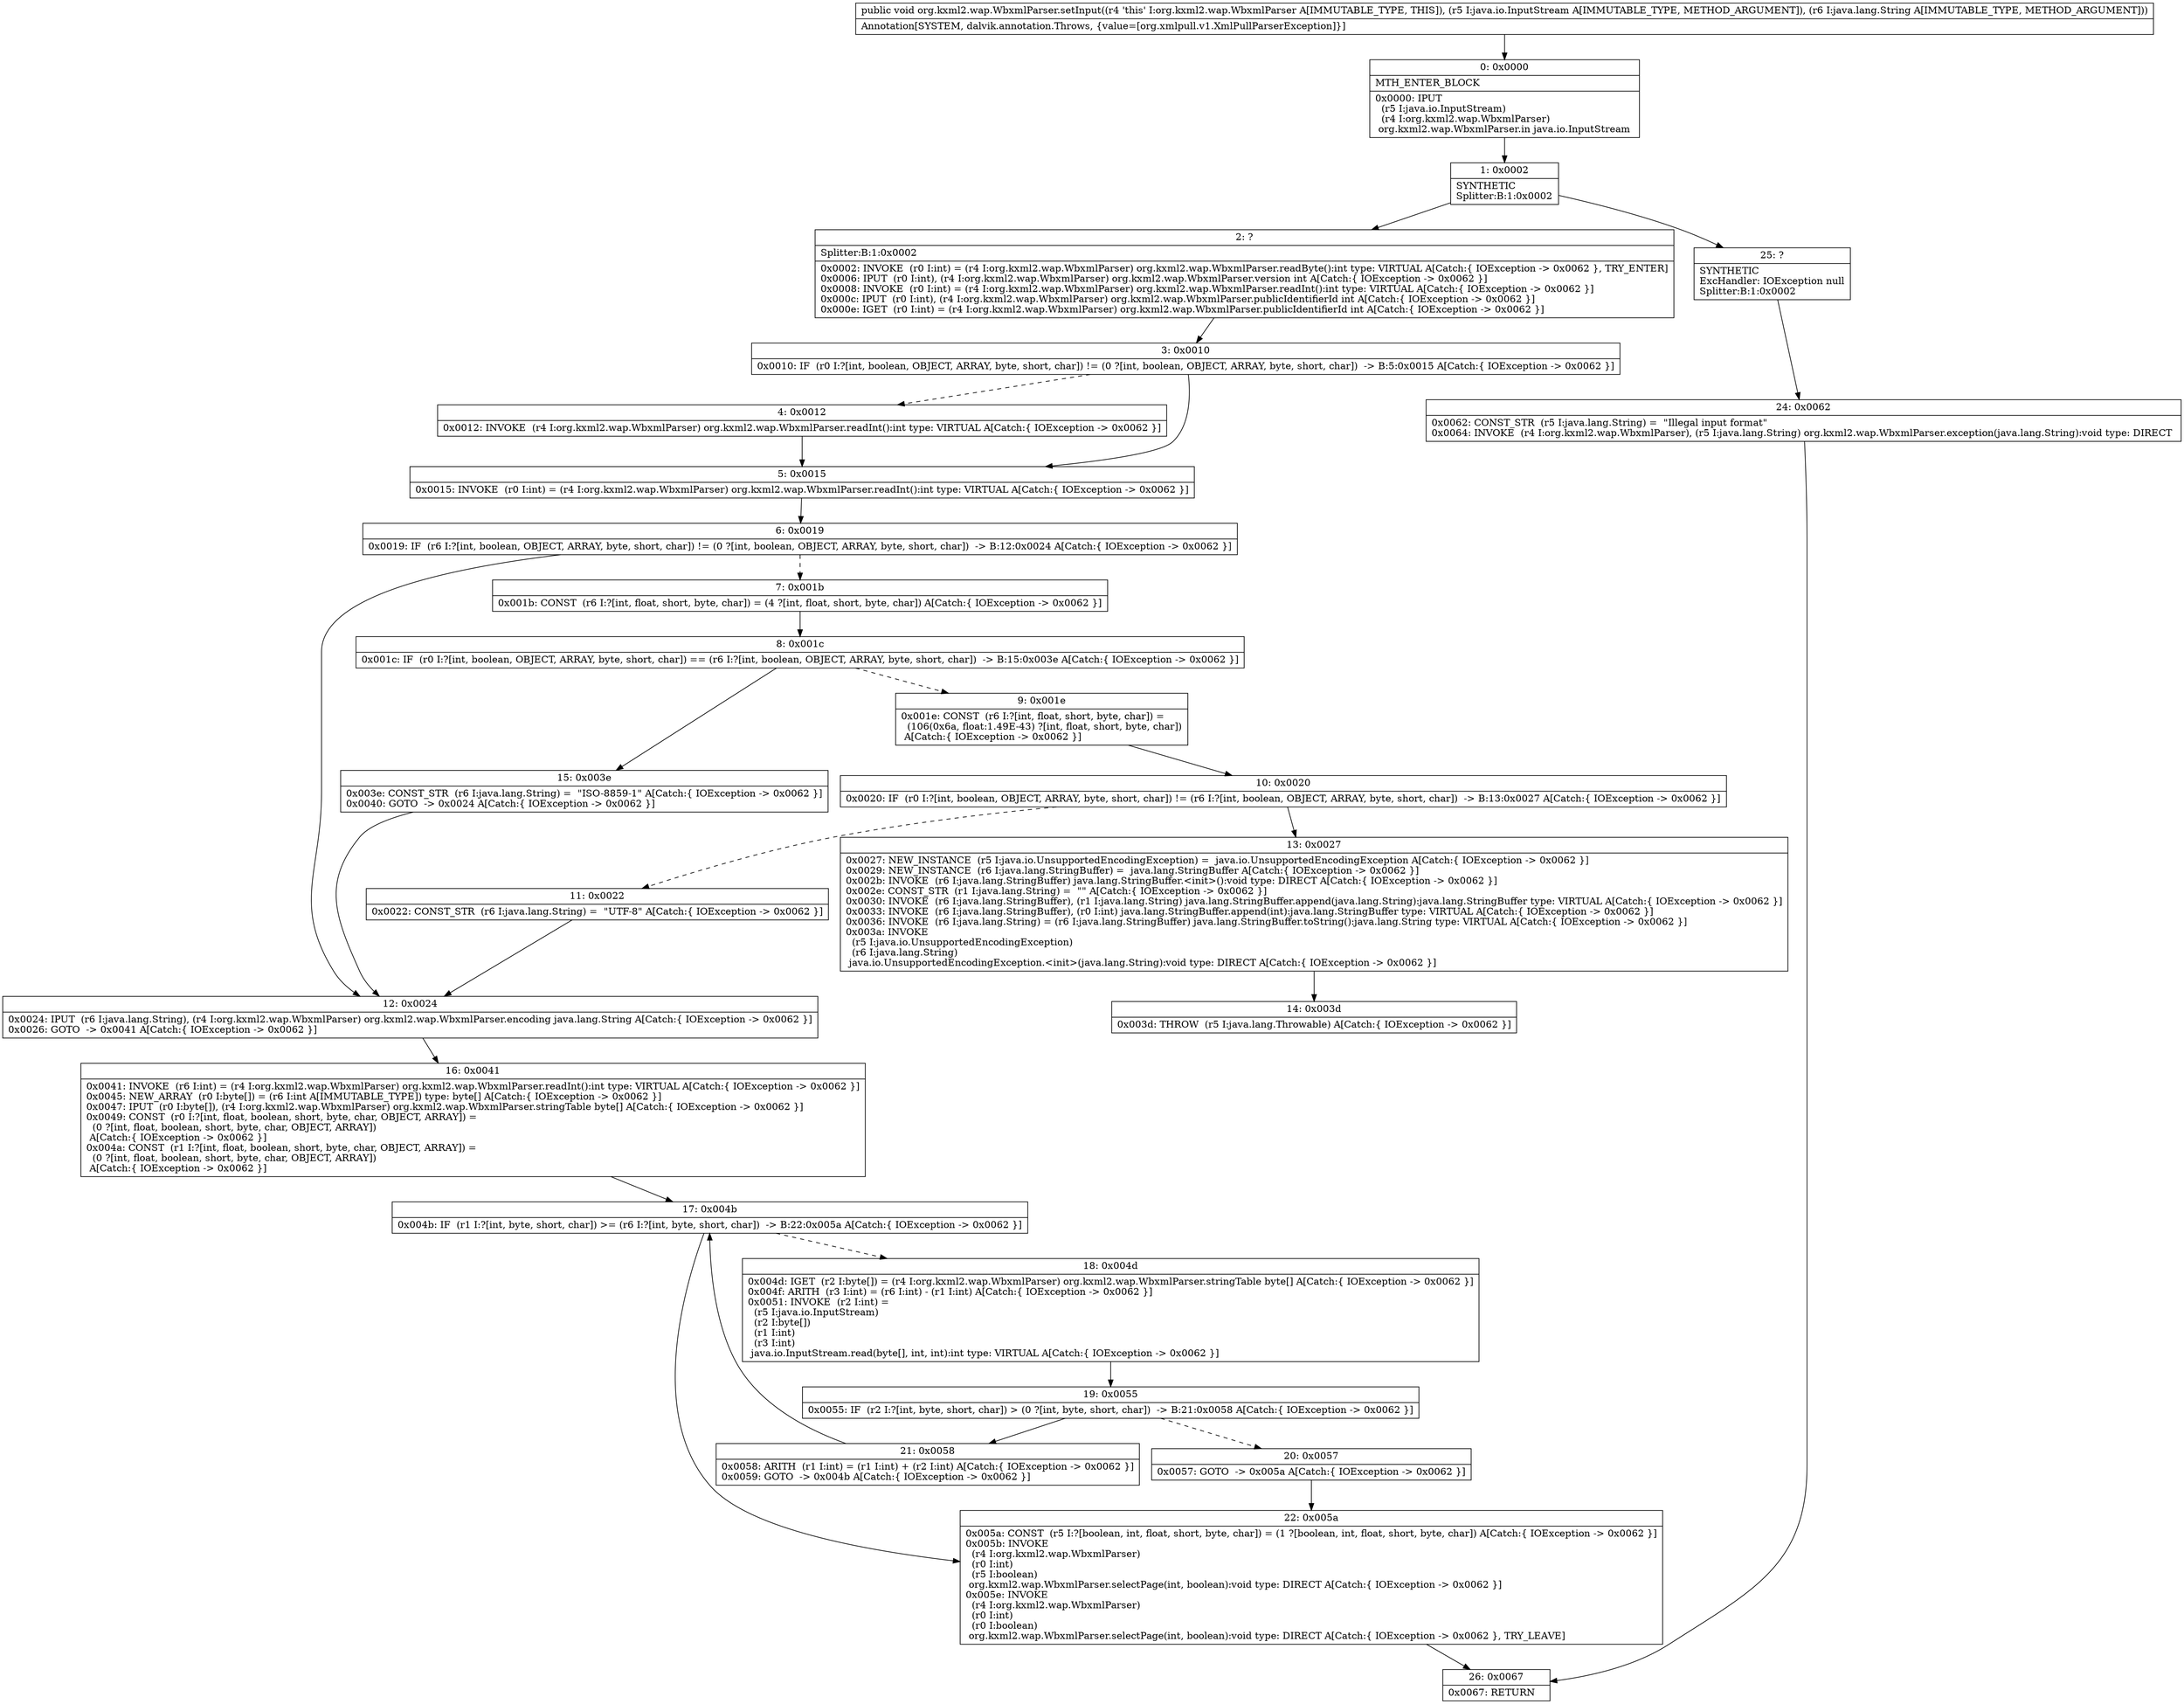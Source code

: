 digraph "CFG fororg.kxml2.wap.WbxmlParser.setInput(Ljava\/io\/InputStream;Ljava\/lang\/String;)V" {
Node_0 [shape=record,label="{0\:\ 0x0000|MTH_ENTER_BLOCK\l|0x0000: IPUT  \l  (r5 I:java.io.InputStream)\l  (r4 I:org.kxml2.wap.WbxmlParser)\l org.kxml2.wap.WbxmlParser.in java.io.InputStream \l}"];
Node_1 [shape=record,label="{1\:\ 0x0002|SYNTHETIC\lSplitter:B:1:0x0002\l}"];
Node_2 [shape=record,label="{2\:\ ?|Splitter:B:1:0x0002\l|0x0002: INVOKE  (r0 I:int) = (r4 I:org.kxml2.wap.WbxmlParser) org.kxml2.wap.WbxmlParser.readByte():int type: VIRTUAL A[Catch:\{ IOException \-\> 0x0062 \}, TRY_ENTER]\l0x0006: IPUT  (r0 I:int), (r4 I:org.kxml2.wap.WbxmlParser) org.kxml2.wap.WbxmlParser.version int A[Catch:\{ IOException \-\> 0x0062 \}]\l0x0008: INVOKE  (r0 I:int) = (r4 I:org.kxml2.wap.WbxmlParser) org.kxml2.wap.WbxmlParser.readInt():int type: VIRTUAL A[Catch:\{ IOException \-\> 0x0062 \}]\l0x000c: IPUT  (r0 I:int), (r4 I:org.kxml2.wap.WbxmlParser) org.kxml2.wap.WbxmlParser.publicIdentifierId int A[Catch:\{ IOException \-\> 0x0062 \}]\l0x000e: IGET  (r0 I:int) = (r4 I:org.kxml2.wap.WbxmlParser) org.kxml2.wap.WbxmlParser.publicIdentifierId int A[Catch:\{ IOException \-\> 0x0062 \}]\l}"];
Node_3 [shape=record,label="{3\:\ 0x0010|0x0010: IF  (r0 I:?[int, boolean, OBJECT, ARRAY, byte, short, char]) != (0 ?[int, boolean, OBJECT, ARRAY, byte, short, char])  \-\> B:5:0x0015 A[Catch:\{ IOException \-\> 0x0062 \}]\l}"];
Node_4 [shape=record,label="{4\:\ 0x0012|0x0012: INVOKE  (r4 I:org.kxml2.wap.WbxmlParser) org.kxml2.wap.WbxmlParser.readInt():int type: VIRTUAL A[Catch:\{ IOException \-\> 0x0062 \}]\l}"];
Node_5 [shape=record,label="{5\:\ 0x0015|0x0015: INVOKE  (r0 I:int) = (r4 I:org.kxml2.wap.WbxmlParser) org.kxml2.wap.WbxmlParser.readInt():int type: VIRTUAL A[Catch:\{ IOException \-\> 0x0062 \}]\l}"];
Node_6 [shape=record,label="{6\:\ 0x0019|0x0019: IF  (r6 I:?[int, boolean, OBJECT, ARRAY, byte, short, char]) != (0 ?[int, boolean, OBJECT, ARRAY, byte, short, char])  \-\> B:12:0x0024 A[Catch:\{ IOException \-\> 0x0062 \}]\l}"];
Node_7 [shape=record,label="{7\:\ 0x001b|0x001b: CONST  (r6 I:?[int, float, short, byte, char]) = (4 ?[int, float, short, byte, char]) A[Catch:\{ IOException \-\> 0x0062 \}]\l}"];
Node_8 [shape=record,label="{8\:\ 0x001c|0x001c: IF  (r0 I:?[int, boolean, OBJECT, ARRAY, byte, short, char]) == (r6 I:?[int, boolean, OBJECT, ARRAY, byte, short, char])  \-\> B:15:0x003e A[Catch:\{ IOException \-\> 0x0062 \}]\l}"];
Node_9 [shape=record,label="{9\:\ 0x001e|0x001e: CONST  (r6 I:?[int, float, short, byte, char]) = \l  (106(0x6a, float:1.49E\-43) ?[int, float, short, byte, char])\l A[Catch:\{ IOException \-\> 0x0062 \}]\l}"];
Node_10 [shape=record,label="{10\:\ 0x0020|0x0020: IF  (r0 I:?[int, boolean, OBJECT, ARRAY, byte, short, char]) != (r6 I:?[int, boolean, OBJECT, ARRAY, byte, short, char])  \-\> B:13:0x0027 A[Catch:\{ IOException \-\> 0x0062 \}]\l}"];
Node_11 [shape=record,label="{11\:\ 0x0022|0x0022: CONST_STR  (r6 I:java.lang.String) =  \"UTF\-8\" A[Catch:\{ IOException \-\> 0x0062 \}]\l}"];
Node_12 [shape=record,label="{12\:\ 0x0024|0x0024: IPUT  (r6 I:java.lang.String), (r4 I:org.kxml2.wap.WbxmlParser) org.kxml2.wap.WbxmlParser.encoding java.lang.String A[Catch:\{ IOException \-\> 0x0062 \}]\l0x0026: GOTO  \-\> 0x0041 A[Catch:\{ IOException \-\> 0x0062 \}]\l}"];
Node_13 [shape=record,label="{13\:\ 0x0027|0x0027: NEW_INSTANCE  (r5 I:java.io.UnsupportedEncodingException) =  java.io.UnsupportedEncodingException A[Catch:\{ IOException \-\> 0x0062 \}]\l0x0029: NEW_INSTANCE  (r6 I:java.lang.StringBuffer) =  java.lang.StringBuffer A[Catch:\{ IOException \-\> 0x0062 \}]\l0x002b: INVOKE  (r6 I:java.lang.StringBuffer) java.lang.StringBuffer.\<init\>():void type: DIRECT A[Catch:\{ IOException \-\> 0x0062 \}]\l0x002e: CONST_STR  (r1 I:java.lang.String) =  \"\" A[Catch:\{ IOException \-\> 0x0062 \}]\l0x0030: INVOKE  (r6 I:java.lang.StringBuffer), (r1 I:java.lang.String) java.lang.StringBuffer.append(java.lang.String):java.lang.StringBuffer type: VIRTUAL A[Catch:\{ IOException \-\> 0x0062 \}]\l0x0033: INVOKE  (r6 I:java.lang.StringBuffer), (r0 I:int) java.lang.StringBuffer.append(int):java.lang.StringBuffer type: VIRTUAL A[Catch:\{ IOException \-\> 0x0062 \}]\l0x0036: INVOKE  (r6 I:java.lang.String) = (r6 I:java.lang.StringBuffer) java.lang.StringBuffer.toString():java.lang.String type: VIRTUAL A[Catch:\{ IOException \-\> 0x0062 \}]\l0x003a: INVOKE  \l  (r5 I:java.io.UnsupportedEncodingException)\l  (r6 I:java.lang.String)\l java.io.UnsupportedEncodingException.\<init\>(java.lang.String):void type: DIRECT A[Catch:\{ IOException \-\> 0x0062 \}]\l}"];
Node_14 [shape=record,label="{14\:\ 0x003d|0x003d: THROW  (r5 I:java.lang.Throwable) A[Catch:\{ IOException \-\> 0x0062 \}]\l}"];
Node_15 [shape=record,label="{15\:\ 0x003e|0x003e: CONST_STR  (r6 I:java.lang.String) =  \"ISO\-8859\-1\" A[Catch:\{ IOException \-\> 0x0062 \}]\l0x0040: GOTO  \-\> 0x0024 A[Catch:\{ IOException \-\> 0x0062 \}]\l}"];
Node_16 [shape=record,label="{16\:\ 0x0041|0x0041: INVOKE  (r6 I:int) = (r4 I:org.kxml2.wap.WbxmlParser) org.kxml2.wap.WbxmlParser.readInt():int type: VIRTUAL A[Catch:\{ IOException \-\> 0x0062 \}]\l0x0045: NEW_ARRAY  (r0 I:byte[]) = (r6 I:int A[IMMUTABLE_TYPE]) type: byte[] A[Catch:\{ IOException \-\> 0x0062 \}]\l0x0047: IPUT  (r0 I:byte[]), (r4 I:org.kxml2.wap.WbxmlParser) org.kxml2.wap.WbxmlParser.stringTable byte[] A[Catch:\{ IOException \-\> 0x0062 \}]\l0x0049: CONST  (r0 I:?[int, float, boolean, short, byte, char, OBJECT, ARRAY]) = \l  (0 ?[int, float, boolean, short, byte, char, OBJECT, ARRAY])\l A[Catch:\{ IOException \-\> 0x0062 \}]\l0x004a: CONST  (r1 I:?[int, float, boolean, short, byte, char, OBJECT, ARRAY]) = \l  (0 ?[int, float, boolean, short, byte, char, OBJECT, ARRAY])\l A[Catch:\{ IOException \-\> 0x0062 \}]\l}"];
Node_17 [shape=record,label="{17\:\ 0x004b|0x004b: IF  (r1 I:?[int, byte, short, char]) \>= (r6 I:?[int, byte, short, char])  \-\> B:22:0x005a A[Catch:\{ IOException \-\> 0x0062 \}]\l}"];
Node_18 [shape=record,label="{18\:\ 0x004d|0x004d: IGET  (r2 I:byte[]) = (r4 I:org.kxml2.wap.WbxmlParser) org.kxml2.wap.WbxmlParser.stringTable byte[] A[Catch:\{ IOException \-\> 0x0062 \}]\l0x004f: ARITH  (r3 I:int) = (r6 I:int) \- (r1 I:int) A[Catch:\{ IOException \-\> 0x0062 \}]\l0x0051: INVOKE  (r2 I:int) = \l  (r5 I:java.io.InputStream)\l  (r2 I:byte[])\l  (r1 I:int)\l  (r3 I:int)\l java.io.InputStream.read(byte[], int, int):int type: VIRTUAL A[Catch:\{ IOException \-\> 0x0062 \}]\l}"];
Node_19 [shape=record,label="{19\:\ 0x0055|0x0055: IF  (r2 I:?[int, byte, short, char]) \> (0 ?[int, byte, short, char])  \-\> B:21:0x0058 A[Catch:\{ IOException \-\> 0x0062 \}]\l}"];
Node_20 [shape=record,label="{20\:\ 0x0057|0x0057: GOTO  \-\> 0x005a A[Catch:\{ IOException \-\> 0x0062 \}]\l}"];
Node_21 [shape=record,label="{21\:\ 0x0058|0x0058: ARITH  (r1 I:int) = (r1 I:int) + (r2 I:int) A[Catch:\{ IOException \-\> 0x0062 \}]\l0x0059: GOTO  \-\> 0x004b A[Catch:\{ IOException \-\> 0x0062 \}]\l}"];
Node_22 [shape=record,label="{22\:\ 0x005a|0x005a: CONST  (r5 I:?[boolean, int, float, short, byte, char]) = (1 ?[boolean, int, float, short, byte, char]) A[Catch:\{ IOException \-\> 0x0062 \}]\l0x005b: INVOKE  \l  (r4 I:org.kxml2.wap.WbxmlParser)\l  (r0 I:int)\l  (r5 I:boolean)\l org.kxml2.wap.WbxmlParser.selectPage(int, boolean):void type: DIRECT A[Catch:\{ IOException \-\> 0x0062 \}]\l0x005e: INVOKE  \l  (r4 I:org.kxml2.wap.WbxmlParser)\l  (r0 I:int)\l  (r0 I:boolean)\l org.kxml2.wap.WbxmlParser.selectPage(int, boolean):void type: DIRECT A[Catch:\{ IOException \-\> 0x0062 \}, TRY_LEAVE]\l}"];
Node_24 [shape=record,label="{24\:\ 0x0062|0x0062: CONST_STR  (r5 I:java.lang.String) =  \"Illegal input format\" \l0x0064: INVOKE  (r4 I:org.kxml2.wap.WbxmlParser), (r5 I:java.lang.String) org.kxml2.wap.WbxmlParser.exception(java.lang.String):void type: DIRECT \l}"];
Node_25 [shape=record,label="{25\:\ ?|SYNTHETIC\lExcHandler: IOException null\lSplitter:B:1:0x0002\l}"];
Node_26 [shape=record,label="{26\:\ 0x0067|0x0067: RETURN   \l}"];
MethodNode[shape=record,label="{public void org.kxml2.wap.WbxmlParser.setInput((r4 'this' I:org.kxml2.wap.WbxmlParser A[IMMUTABLE_TYPE, THIS]), (r5 I:java.io.InputStream A[IMMUTABLE_TYPE, METHOD_ARGUMENT]), (r6 I:java.lang.String A[IMMUTABLE_TYPE, METHOD_ARGUMENT]))  | Annotation[SYSTEM, dalvik.annotation.Throws, \{value=[org.xmlpull.v1.XmlPullParserException]\}]\l}"];
MethodNode -> Node_0;
Node_0 -> Node_1;
Node_1 -> Node_2;
Node_1 -> Node_25;
Node_2 -> Node_3;
Node_3 -> Node_4[style=dashed];
Node_3 -> Node_5;
Node_4 -> Node_5;
Node_5 -> Node_6;
Node_6 -> Node_7[style=dashed];
Node_6 -> Node_12;
Node_7 -> Node_8;
Node_8 -> Node_9[style=dashed];
Node_8 -> Node_15;
Node_9 -> Node_10;
Node_10 -> Node_11[style=dashed];
Node_10 -> Node_13;
Node_11 -> Node_12;
Node_12 -> Node_16;
Node_13 -> Node_14;
Node_15 -> Node_12;
Node_16 -> Node_17;
Node_17 -> Node_18[style=dashed];
Node_17 -> Node_22;
Node_18 -> Node_19;
Node_19 -> Node_20[style=dashed];
Node_19 -> Node_21;
Node_20 -> Node_22;
Node_21 -> Node_17;
Node_22 -> Node_26;
Node_24 -> Node_26;
Node_25 -> Node_24;
}

